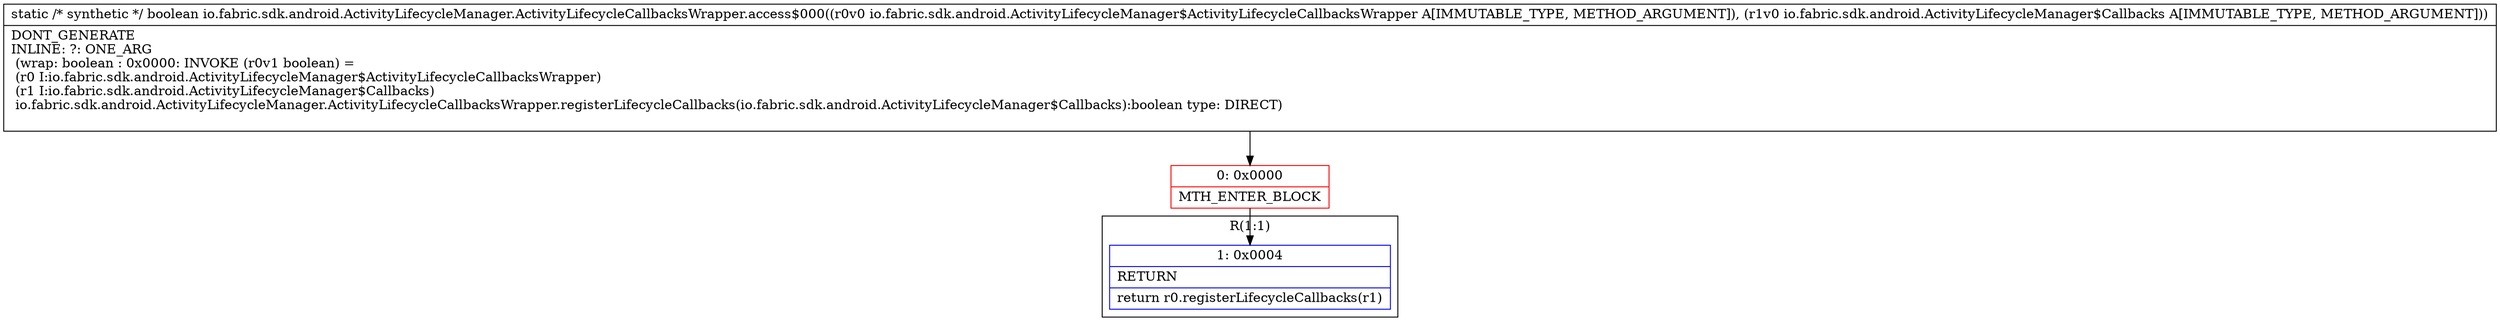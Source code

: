 digraph "CFG forio.fabric.sdk.android.ActivityLifecycleManager.ActivityLifecycleCallbacksWrapper.access$000(Lio\/fabric\/sdk\/android\/ActivityLifecycleManager$ActivityLifecycleCallbacksWrapper;Lio\/fabric\/sdk\/android\/ActivityLifecycleManager$Callbacks;)Z" {
subgraph cluster_Region_1912000897 {
label = "R(1:1)";
node [shape=record,color=blue];
Node_1 [shape=record,label="{1\:\ 0x0004|RETURN\l|return r0.registerLifecycleCallbacks(r1)\l}"];
}
Node_0 [shape=record,color=red,label="{0\:\ 0x0000|MTH_ENTER_BLOCK\l}"];
MethodNode[shape=record,label="{static \/* synthetic *\/ boolean io.fabric.sdk.android.ActivityLifecycleManager.ActivityLifecycleCallbacksWrapper.access$000((r0v0 io.fabric.sdk.android.ActivityLifecycleManager$ActivityLifecycleCallbacksWrapper A[IMMUTABLE_TYPE, METHOD_ARGUMENT]), (r1v0 io.fabric.sdk.android.ActivityLifecycleManager$Callbacks A[IMMUTABLE_TYPE, METHOD_ARGUMENT]))  | DONT_GENERATE\lINLINE: ?: ONE_ARG  \l  (wrap: boolean : 0x0000: INVOKE  (r0v1 boolean) = \l  (r0 I:io.fabric.sdk.android.ActivityLifecycleManager$ActivityLifecycleCallbacksWrapper)\l  (r1 I:io.fabric.sdk.android.ActivityLifecycleManager$Callbacks)\l io.fabric.sdk.android.ActivityLifecycleManager.ActivityLifecycleCallbacksWrapper.registerLifecycleCallbacks(io.fabric.sdk.android.ActivityLifecycleManager$Callbacks):boolean type: DIRECT)\l\l}"];
MethodNode -> Node_0;
Node_0 -> Node_1;
}

